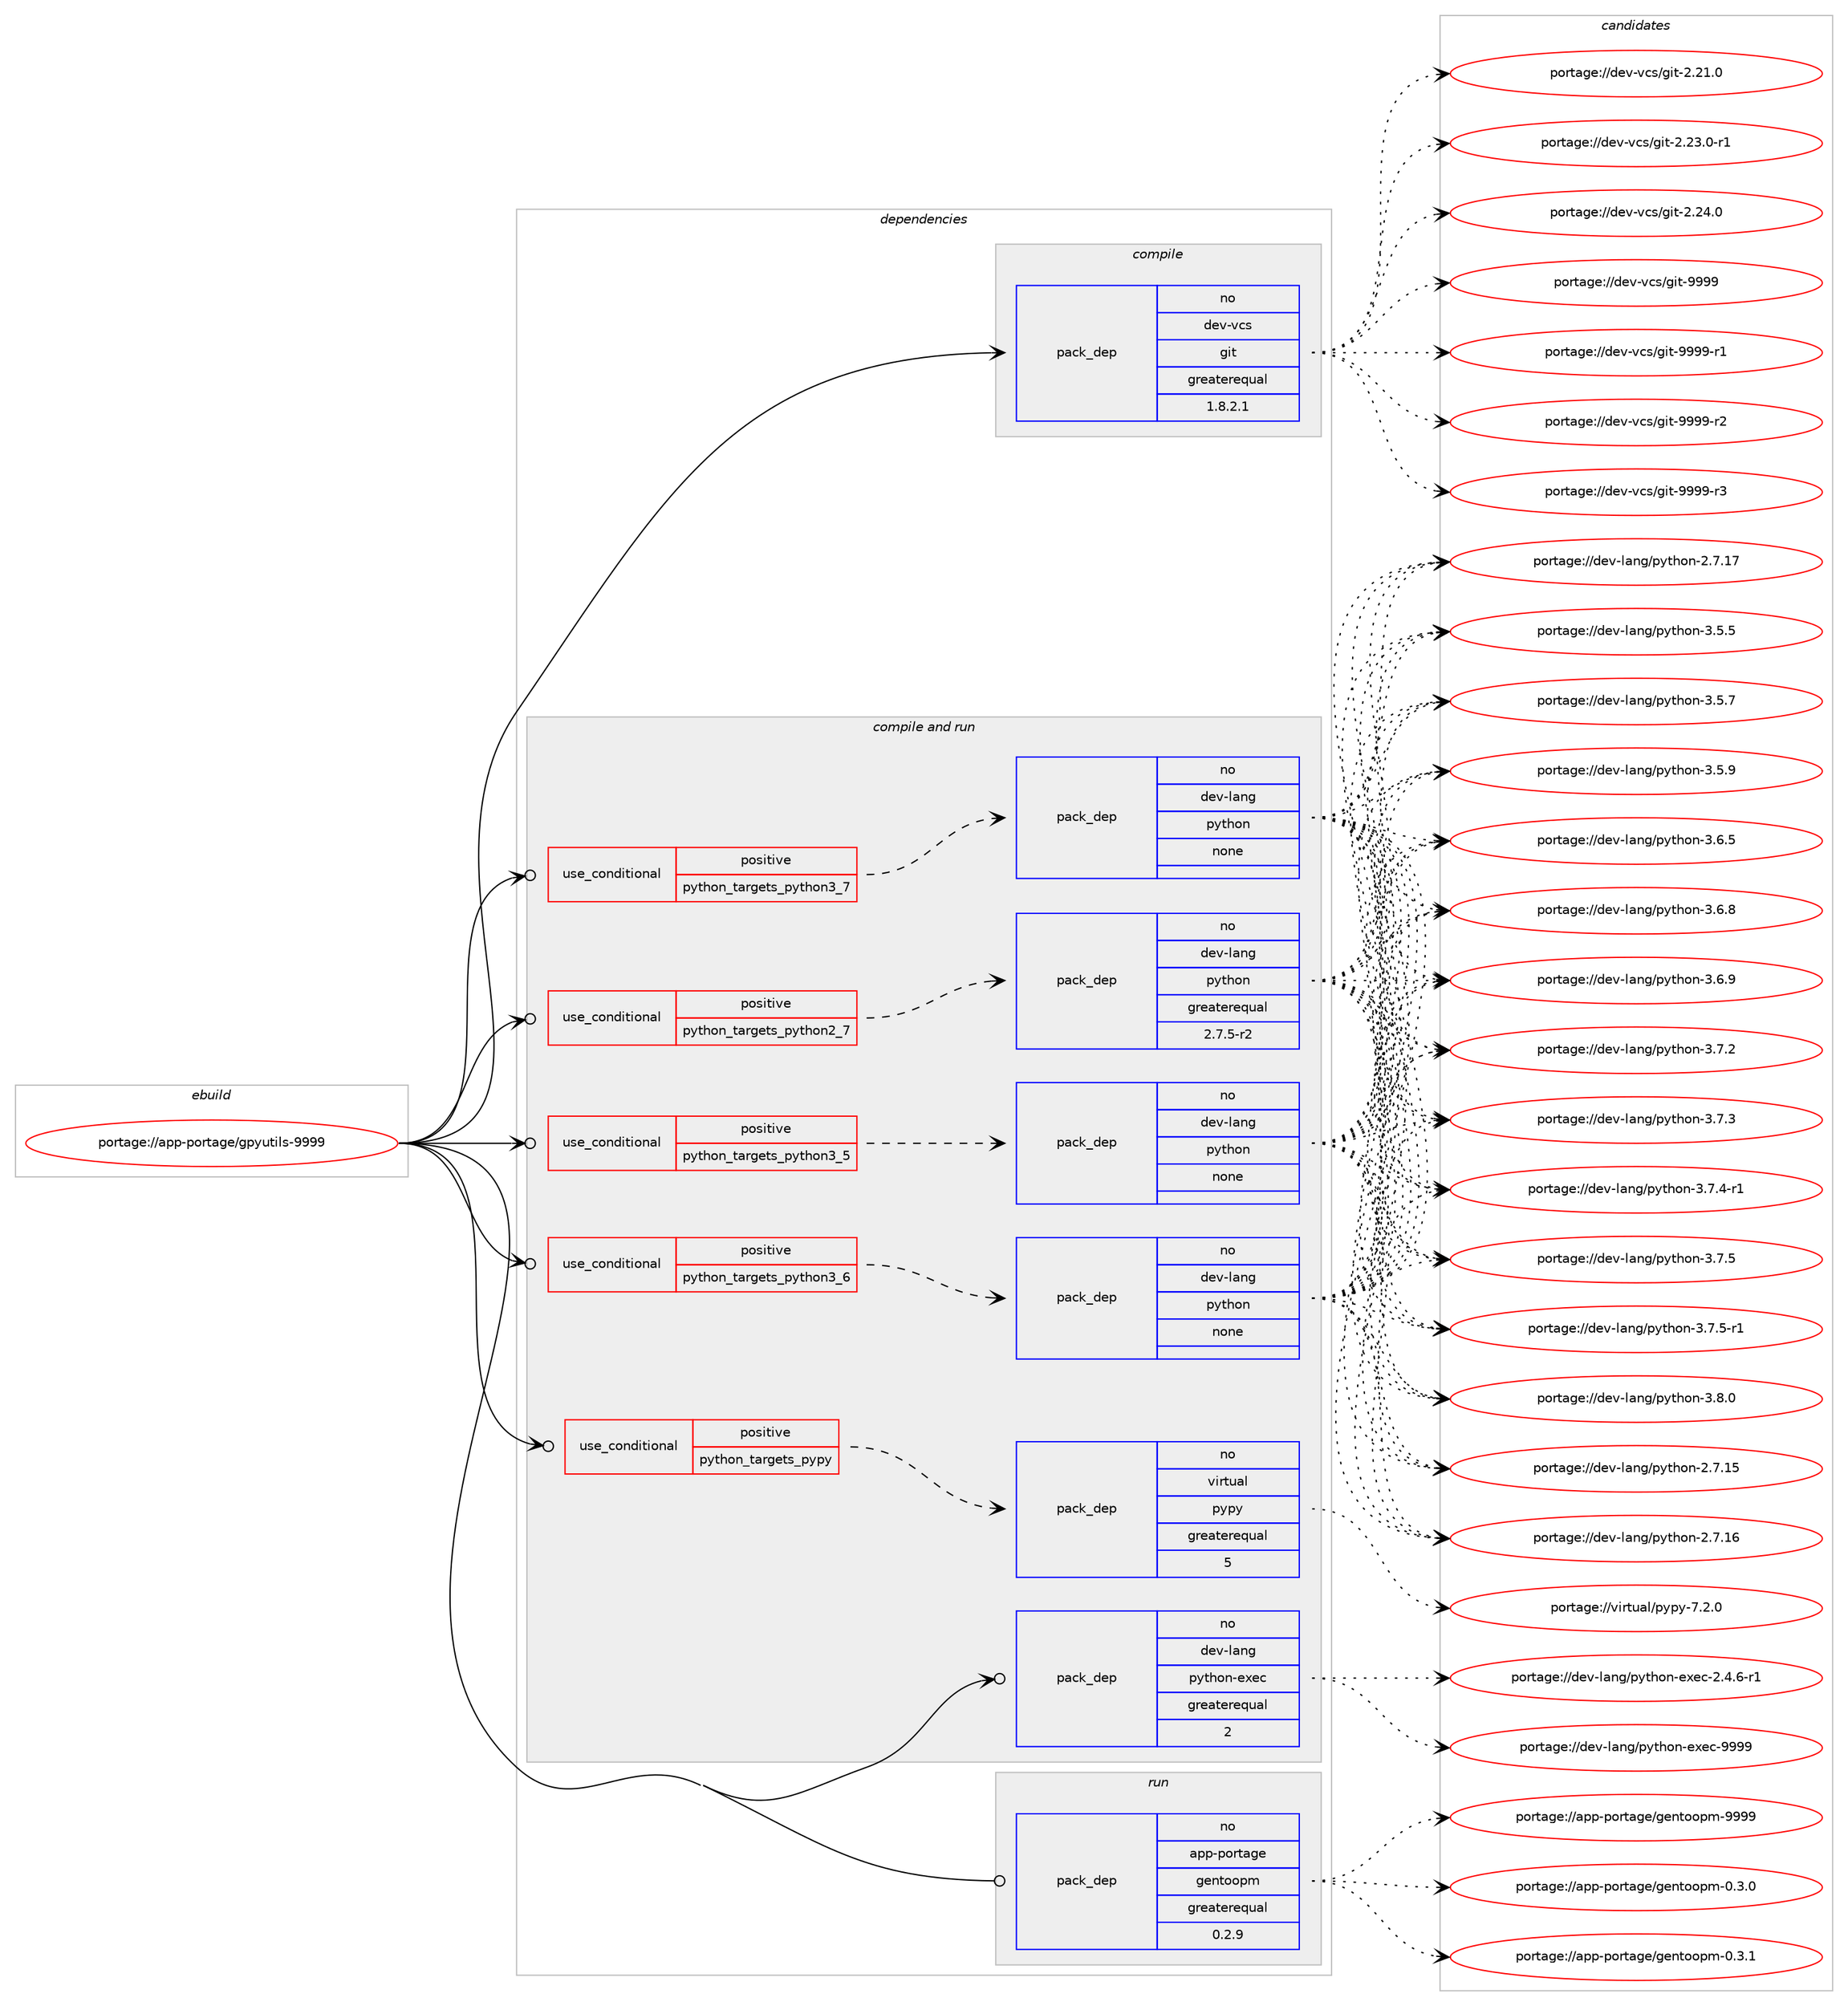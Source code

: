 digraph prolog {

# *************
# Graph options
# *************

newrank=true;
concentrate=true;
compound=true;
graph [rankdir=LR,fontname=Helvetica,fontsize=10,ranksep=1.5];#, ranksep=2.5, nodesep=0.2];
edge  [arrowhead=vee];
node  [fontname=Helvetica,fontsize=10];

# **********
# The ebuild
# **********

subgraph cluster_leftcol {
color=gray;
rank=same;
label=<<i>ebuild</i>>;
id [label="portage://app-portage/gpyutils-9999", color=red, width=4, href="../app-portage/gpyutils-9999.svg"];
}

# ****************
# The dependencies
# ****************

subgraph cluster_midcol {
color=gray;
label=<<i>dependencies</i>>;
subgraph cluster_compile {
fillcolor="#eeeeee";
style=filled;
label=<<i>compile</i>>;
subgraph pack30471 {
dependency41358 [label=<<TABLE BORDER="0" CELLBORDER="1" CELLSPACING="0" CELLPADDING="4" WIDTH="220"><TR><TD ROWSPAN="6" CELLPADDING="30">pack_dep</TD></TR><TR><TD WIDTH="110">no</TD></TR><TR><TD>dev-vcs</TD></TR><TR><TD>git</TD></TR><TR><TD>greaterequal</TD></TR><TR><TD>1.8.2.1</TD></TR></TABLE>>, shape=none, color=blue];
}
id:e -> dependency41358:w [weight=20,style="solid",arrowhead="vee"];
}
subgraph cluster_compileandrun {
fillcolor="#eeeeee";
style=filled;
label=<<i>compile and run</i>>;
subgraph cond10199 {
dependency41359 [label=<<TABLE BORDER="0" CELLBORDER="1" CELLSPACING="0" CELLPADDING="4"><TR><TD ROWSPAN="3" CELLPADDING="10">use_conditional</TD></TR><TR><TD>positive</TD></TR><TR><TD>python_targets_pypy</TD></TR></TABLE>>, shape=none, color=red];
subgraph pack30472 {
dependency41360 [label=<<TABLE BORDER="0" CELLBORDER="1" CELLSPACING="0" CELLPADDING="4" WIDTH="220"><TR><TD ROWSPAN="6" CELLPADDING="30">pack_dep</TD></TR><TR><TD WIDTH="110">no</TD></TR><TR><TD>virtual</TD></TR><TR><TD>pypy</TD></TR><TR><TD>greaterequal</TD></TR><TR><TD>5</TD></TR></TABLE>>, shape=none, color=blue];
}
dependency41359:e -> dependency41360:w [weight=20,style="dashed",arrowhead="vee"];
}
id:e -> dependency41359:w [weight=20,style="solid",arrowhead="odotvee"];
subgraph cond10200 {
dependency41361 [label=<<TABLE BORDER="0" CELLBORDER="1" CELLSPACING="0" CELLPADDING="4"><TR><TD ROWSPAN="3" CELLPADDING="10">use_conditional</TD></TR><TR><TD>positive</TD></TR><TR><TD>python_targets_python2_7</TD></TR></TABLE>>, shape=none, color=red];
subgraph pack30473 {
dependency41362 [label=<<TABLE BORDER="0" CELLBORDER="1" CELLSPACING="0" CELLPADDING="4" WIDTH="220"><TR><TD ROWSPAN="6" CELLPADDING="30">pack_dep</TD></TR><TR><TD WIDTH="110">no</TD></TR><TR><TD>dev-lang</TD></TR><TR><TD>python</TD></TR><TR><TD>greaterequal</TD></TR><TR><TD>2.7.5-r2</TD></TR></TABLE>>, shape=none, color=blue];
}
dependency41361:e -> dependency41362:w [weight=20,style="dashed",arrowhead="vee"];
}
id:e -> dependency41361:w [weight=20,style="solid",arrowhead="odotvee"];
subgraph cond10201 {
dependency41363 [label=<<TABLE BORDER="0" CELLBORDER="1" CELLSPACING="0" CELLPADDING="4"><TR><TD ROWSPAN="3" CELLPADDING="10">use_conditional</TD></TR><TR><TD>positive</TD></TR><TR><TD>python_targets_python3_5</TD></TR></TABLE>>, shape=none, color=red];
subgraph pack30474 {
dependency41364 [label=<<TABLE BORDER="0" CELLBORDER="1" CELLSPACING="0" CELLPADDING="4" WIDTH="220"><TR><TD ROWSPAN="6" CELLPADDING="30">pack_dep</TD></TR><TR><TD WIDTH="110">no</TD></TR><TR><TD>dev-lang</TD></TR><TR><TD>python</TD></TR><TR><TD>none</TD></TR><TR><TD></TD></TR></TABLE>>, shape=none, color=blue];
}
dependency41363:e -> dependency41364:w [weight=20,style="dashed",arrowhead="vee"];
}
id:e -> dependency41363:w [weight=20,style="solid",arrowhead="odotvee"];
subgraph cond10202 {
dependency41365 [label=<<TABLE BORDER="0" CELLBORDER="1" CELLSPACING="0" CELLPADDING="4"><TR><TD ROWSPAN="3" CELLPADDING="10">use_conditional</TD></TR><TR><TD>positive</TD></TR><TR><TD>python_targets_python3_6</TD></TR></TABLE>>, shape=none, color=red];
subgraph pack30475 {
dependency41366 [label=<<TABLE BORDER="0" CELLBORDER="1" CELLSPACING="0" CELLPADDING="4" WIDTH="220"><TR><TD ROWSPAN="6" CELLPADDING="30">pack_dep</TD></TR><TR><TD WIDTH="110">no</TD></TR><TR><TD>dev-lang</TD></TR><TR><TD>python</TD></TR><TR><TD>none</TD></TR><TR><TD></TD></TR></TABLE>>, shape=none, color=blue];
}
dependency41365:e -> dependency41366:w [weight=20,style="dashed",arrowhead="vee"];
}
id:e -> dependency41365:w [weight=20,style="solid",arrowhead="odotvee"];
subgraph cond10203 {
dependency41367 [label=<<TABLE BORDER="0" CELLBORDER="1" CELLSPACING="0" CELLPADDING="4"><TR><TD ROWSPAN="3" CELLPADDING="10">use_conditional</TD></TR><TR><TD>positive</TD></TR><TR><TD>python_targets_python3_7</TD></TR></TABLE>>, shape=none, color=red];
subgraph pack30476 {
dependency41368 [label=<<TABLE BORDER="0" CELLBORDER="1" CELLSPACING="0" CELLPADDING="4" WIDTH="220"><TR><TD ROWSPAN="6" CELLPADDING="30">pack_dep</TD></TR><TR><TD WIDTH="110">no</TD></TR><TR><TD>dev-lang</TD></TR><TR><TD>python</TD></TR><TR><TD>none</TD></TR><TR><TD></TD></TR></TABLE>>, shape=none, color=blue];
}
dependency41367:e -> dependency41368:w [weight=20,style="dashed",arrowhead="vee"];
}
id:e -> dependency41367:w [weight=20,style="solid",arrowhead="odotvee"];
subgraph pack30477 {
dependency41369 [label=<<TABLE BORDER="0" CELLBORDER="1" CELLSPACING="0" CELLPADDING="4" WIDTH="220"><TR><TD ROWSPAN="6" CELLPADDING="30">pack_dep</TD></TR><TR><TD WIDTH="110">no</TD></TR><TR><TD>dev-lang</TD></TR><TR><TD>python-exec</TD></TR><TR><TD>greaterequal</TD></TR><TR><TD>2</TD></TR></TABLE>>, shape=none, color=blue];
}
id:e -> dependency41369:w [weight=20,style="solid",arrowhead="odotvee"];
}
subgraph cluster_run {
fillcolor="#eeeeee";
style=filled;
label=<<i>run</i>>;
subgraph pack30478 {
dependency41370 [label=<<TABLE BORDER="0" CELLBORDER="1" CELLSPACING="0" CELLPADDING="4" WIDTH="220"><TR><TD ROWSPAN="6" CELLPADDING="30">pack_dep</TD></TR><TR><TD WIDTH="110">no</TD></TR><TR><TD>app-portage</TD></TR><TR><TD>gentoopm</TD></TR><TR><TD>greaterequal</TD></TR><TR><TD>0.2.9</TD></TR></TABLE>>, shape=none, color=blue];
}
id:e -> dependency41370:w [weight=20,style="solid",arrowhead="odot"];
}
}

# **************
# The candidates
# **************

subgraph cluster_choices {
rank=same;
color=gray;
label=<<i>candidates</i>>;

subgraph choice30471 {
color=black;
nodesep=1;
choiceportage10010111845118991154710310511645504650494648 [label="portage://dev-vcs/git-2.21.0", color=red, width=4,href="../dev-vcs/git-2.21.0.svg"];
choiceportage100101118451189911547103105116455046505146484511449 [label="portage://dev-vcs/git-2.23.0-r1", color=red, width=4,href="../dev-vcs/git-2.23.0-r1.svg"];
choiceportage10010111845118991154710310511645504650524648 [label="portage://dev-vcs/git-2.24.0", color=red, width=4,href="../dev-vcs/git-2.24.0.svg"];
choiceportage1001011184511899115471031051164557575757 [label="portage://dev-vcs/git-9999", color=red, width=4,href="../dev-vcs/git-9999.svg"];
choiceportage10010111845118991154710310511645575757574511449 [label="portage://dev-vcs/git-9999-r1", color=red, width=4,href="../dev-vcs/git-9999-r1.svg"];
choiceportage10010111845118991154710310511645575757574511450 [label="portage://dev-vcs/git-9999-r2", color=red, width=4,href="../dev-vcs/git-9999-r2.svg"];
choiceportage10010111845118991154710310511645575757574511451 [label="portage://dev-vcs/git-9999-r3", color=red, width=4,href="../dev-vcs/git-9999-r3.svg"];
dependency41358:e -> choiceportage10010111845118991154710310511645504650494648:w [style=dotted,weight="100"];
dependency41358:e -> choiceportage100101118451189911547103105116455046505146484511449:w [style=dotted,weight="100"];
dependency41358:e -> choiceportage10010111845118991154710310511645504650524648:w [style=dotted,weight="100"];
dependency41358:e -> choiceportage1001011184511899115471031051164557575757:w [style=dotted,weight="100"];
dependency41358:e -> choiceportage10010111845118991154710310511645575757574511449:w [style=dotted,weight="100"];
dependency41358:e -> choiceportage10010111845118991154710310511645575757574511450:w [style=dotted,weight="100"];
dependency41358:e -> choiceportage10010111845118991154710310511645575757574511451:w [style=dotted,weight="100"];
}
subgraph choice30472 {
color=black;
nodesep=1;
choiceportage1181051141161179710847112121112121455546504648 [label="portage://virtual/pypy-7.2.0", color=red, width=4,href="../virtual/pypy-7.2.0.svg"];
dependency41360:e -> choiceportage1181051141161179710847112121112121455546504648:w [style=dotted,weight="100"];
}
subgraph choice30473 {
color=black;
nodesep=1;
choiceportage10010111845108971101034711212111610411111045504655464953 [label="portage://dev-lang/python-2.7.15", color=red, width=4,href="../dev-lang/python-2.7.15.svg"];
choiceportage10010111845108971101034711212111610411111045504655464954 [label="portage://dev-lang/python-2.7.16", color=red, width=4,href="../dev-lang/python-2.7.16.svg"];
choiceportage10010111845108971101034711212111610411111045504655464955 [label="portage://dev-lang/python-2.7.17", color=red, width=4,href="../dev-lang/python-2.7.17.svg"];
choiceportage100101118451089711010347112121116104111110455146534653 [label="portage://dev-lang/python-3.5.5", color=red, width=4,href="../dev-lang/python-3.5.5.svg"];
choiceportage100101118451089711010347112121116104111110455146534655 [label="portage://dev-lang/python-3.5.7", color=red, width=4,href="../dev-lang/python-3.5.7.svg"];
choiceportage100101118451089711010347112121116104111110455146534657 [label="portage://dev-lang/python-3.5.9", color=red, width=4,href="../dev-lang/python-3.5.9.svg"];
choiceportage100101118451089711010347112121116104111110455146544653 [label="portage://dev-lang/python-3.6.5", color=red, width=4,href="../dev-lang/python-3.6.5.svg"];
choiceportage100101118451089711010347112121116104111110455146544656 [label="portage://dev-lang/python-3.6.8", color=red, width=4,href="../dev-lang/python-3.6.8.svg"];
choiceportage100101118451089711010347112121116104111110455146544657 [label="portage://dev-lang/python-3.6.9", color=red, width=4,href="../dev-lang/python-3.6.9.svg"];
choiceportage100101118451089711010347112121116104111110455146554650 [label="portage://dev-lang/python-3.7.2", color=red, width=4,href="../dev-lang/python-3.7.2.svg"];
choiceportage100101118451089711010347112121116104111110455146554651 [label="portage://dev-lang/python-3.7.3", color=red, width=4,href="../dev-lang/python-3.7.3.svg"];
choiceportage1001011184510897110103471121211161041111104551465546524511449 [label="portage://dev-lang/python-3.7.4-r1", color=red, width=4,href="../dev-lang/python-3.7.4-r1.svg"];
choiceportage100101118451089711010347112121116104111110455146554653 [label="portage://dev-lang/python-3.7.5", color=red, width=4,href="../dev-lang/python-3.7.5.svg"];
choiceportage1001011184510897110103471121211161041111104551465546534511449 [label="portage://dev-lang/python-3.7.5-r1", color=red, width=4,href="../dev-lang/python-3.7.5-r1.svg"];
choiceportage100101118451089711010347112121116104111110455146564648 [label="portage://dev-lang/python-3.8.0", color=red, width=4,href="../dev-lang/python-3.8.0.svg"];
dependency41362:e -> choiceportage10010111845108971101034711212111610411111045504655464953:w [style=dotted,weight="100"];
dependency41362:e -> choiceportage10010111845108971101034711212111610411111045504655464954:w [style=dotted,weight="100"];
dependency41362:e -> choiceportage10010111845108971101034711212111610411111045504655464955:w [style=dotted,weight="100"];
dependency41362:e -> choiceportage100101118451089711010347112121116104111110455146534653:w [style=dotted,weight="100"];
dependency41362:e -> choiceportage100101118451089711010347112121116104111110455146534655:w [style=dotted,weight="100"];
dependency41362:e -> choiceportage100101118451089711010347112121116104111110455146534657:w [style=dotted,weight="100"];
dependency41362:e -> choiceportage100101118451089711010347112121116104111110455146544653:w [style=dotted,weight="100"];
dependency41362:e -> choiceportage100101118451089711010347112121116104111110455146544656:w [style=dotted,weight="100"];
dependency41362:e -> choiceportage100101118451089711010347112121116104111110455146544657:w [style=dotted,weight="100"];
dependency41362:e -> choiceportage100101118451089711010347112121116104111110455146554650:w [style=dotted,weight="100"];
dependency41362:e -> choiceportage100101118451089711010347112121116104111110455146554651:w [style=dotted,weight="100"];
dependency41362:e -> choiceportage1001011184510897110103471121211161041111104551465546524511449:w [style=dotted,weight="100"];
dependency41362:e -> choiceportage100101118451089711010347112121116104111110455146554653:w [style=dotted,weight="100"];
dependency41362:e -> choiceportage1001011184510897110103471121211161041111104551465546534511449:w [style=dotted,weight="100"];
dependency41362:e -> choiceportage100101118451089711010347112121116104111110455146564648:w [style=dotted,weight="100"];
}
subgraph choice30474 {
color=black;
nodesep=1;
choiceportage10010111845108971101034711212111610411111045504655464953 [label="portage://dev-lang/python-2.7.15", color=red, width=4,href="../dev-lang/python-2.7.15.svg"];
choiceportage10010111845108971101034711212111610411111045504655464954 [label="portage://dev-lang/python-2.7.16", color=red, width=4,href="../dev-lang/python-2.7.16.svg"];
choiceportage10010111845108971101034711212111610411111045504655464955 [label="portage://dev-lang/python-2.7.17", color=red, width=4,href="../dev-lang/python-2.7.17.svg"];
choiceportage100101118451089711010347112121116104111110455146534653 [label="portage://dev-lang/python-3.5.5", color=red, width=4,href="../dev-lang/python-3.5.5.svg"];
choiceportage100101118451089711010347112121116104111110455146534655 [label="portage://dev-lang/python-3.5.7", color=red, width=4,href="../dev-lang/python-3.5.7.svg"];
choiceportage100101118451089711010347112121116104111110455146534657 [label="portage://dev-lang/python-3.5.9", color=red, width=4,href="../dev-lang/python-3.5.9.svg"];
choiceportage100101118451089711010347112121116104111110455146544653 [label="portage://dev-lang/python-3.6.5", color=red, width=4,href="../dev-lang/python-3.6.5.svg"];
choiceportage100101118451089711010347112121116104111110455146544656 [label="portage://dev-lang/python-3.6.8", color=red, width=4,href="../dev-lang/python-3.6.8.svg"];
choiceportage100101118451089711010347112121116104111110455146544657 [label="portage://dev-lang/python-3.6.9", color=red, width=4,href="../dev-lang/python-3.6.9.svg"];
choiceportage100101118451089711010347112121116104111110455146554650 [label="portage://dev-lang/python-3.7.2", color=red, width=4,href="../dev-lang/python-3.7.2.svg"];
choiceportage100101118451089711010347112121116104111110455146554651 [label="portage://dev-lang/python-3.7.3", color=red, width=4,href="../dev-lang/python-3.7.3.svg"];
choiceportage1001011184510897110103471121211161041111104551465546524511449 [label="portage://dev-lang/python-3.7.4-r1", color=red, width=4,href="../dev-lang/python-3.7.4-r1.svg"];
choiceportage100101118451089711010347112121116104111110455146554653 [label="portage://dev-lang/python-3.7.5", color=red, width=4,href="../dev-lang/python-3.7.5.svg"];
choiceportage1001011184510897110103471121211161041111104551465546534511449 [label="portage://dev-lang/python-3.7.5-r1", color=red, width=4,href="../dev-lang/python-3.7.5-r1.svg"];
choiceportage100101118451089711010347112121116104111110455146564648 [label="portage://dev-lang/python-3.8.0", color=red, width=4,href="../dev-lang/python-3.8.0.svg"];
dependency41364:e -> choiceportage10010111845108971101034711212111610411111045504655464953:w [style=dotted,weight="100"];
dependency41364:e -> choiceportage10010111845108971101034711212111610411111045504655464954:w [style=dotted,weight="100"];
dependency41364:e -> choiceportage10010111845108971101034711212111610411111045504655464955:w [style=dotted,weight="100"];
dependency41364:e -> choiceportage100101118451089711010347112121116104111110455146534653:w [style=dotted,weight="100"];
dependency41364:e -> choiceportage100101118451089711010347112121116104111110455146534655:w [style=dotted,weight="100"];
dependency41364:e -> choiceportage100101118451089711010347112121116104111110455146534657:w [style=dotted,weight="100"];
dependency41364:e -> choiceportage100101118451089711010347112121116104111110455146544653:w [style=dotted,weight="100"];
dependency41364:e -> choiceportage100101118451089711010347112121116104111110455146544656:w [style=dotted,weight="100"];
dependency41364:e -> choiceportage100101118451089711010347112121116104111110455146544657:w [style=dotted,weight="100"];
dependency41364:e -> choiceportage100101118451089711010347112121116104111110455146554650:w [style=dotted,weight="100"];
dependency41364:e -> choiceportage100101118451089711010347112121116104111110455146554651:w [style=dotted,weight="100"];
dependency41364:e -> choiceportage1001011184510897110103471121211161041111104551465546524511449:w [style=dotted,weight="100"];
dependency41364:e -> choiceportage100101118451089711010347112121116104111110455146554653:w [style=dotted,weight="100"];
dependency41364:e -> choiceportage1001011184510897110103471121211161041111104551465546534511449:w [style=dotted,weight="100"];
dependency41364:e -> choiceportage100101118451089711010347112121116104111110455146564648:w [style=dotted,weight="100"];
}
subgraph choice30475 {
color=black;
nodesep=1;
choiceportage10010111845108971101034711212111610411111045504655464953 [label="portage://dev-lang/python-2.7.15", color=red, width=4,href="../dev-lang/python-2.7.15.svg"];
choiceportage10010111845108971101034711212111610411111045504655464954 [label="portage://dev-lang/python-2.7.16", color=red, width=4,href="../dev-lang/python-2.7.16.svg"];
choiceportage10010111845108971101034711212111610411111045504655464955 [label="portage://dev-lang/python-2.7.17", color=red, width=4,href="../dev-lang/python-2.7.17.svg"];
choiceportage100101118451089711010347112121116104111110455146534653 [label="portage://dev-lang/python-3.5.5", color=red, width=4,href="../dev-lang/python-3.5.5.svg"];
choiceportage100101118451089711010347112121116104111110455146534655 [label="portage://dev-lang/python-3.5.7", color=red, width=4,href="../dev-lang/python-3.5.7.svg"];
choiceportage100101118451089711010347112121116104111110455146534657 [label="portage://dev-lang/python-3.5.9", color=red, width=4,href="../dev-lang/python-3.5.9.svg"];
choiceportage100101118451089711010347112121116104111110455146544653 [label="portage://dev-lang/python-3.6.5", color=red, width=4,href="../dev-lang/python-3.6.5.svg"];
choiceportage100101118451089711010347112121116104111110455146544656 [label="portage://dev-lang/python-3.6.8", color=red, width=4,href="../dev-lang/python-3.6.8.svg"];
choiceportage100101118451089711010347112121116104111110455146544657 [label="portage://dev-lang/python-3.6.9", color=red, width=4,href="../dev-lang/python-3.6.9.svg"];
choiceportage100101118451089711010347112121116104111110455146554650 [label="portage://dev-lang/python-3.7.2", color=red, width=4,href="../dev-lang/python-3.7.2.svg"];
choiceportage100101118451089711010347112121116104111110455146554651 [label="portage://dev-lang/python-3.7.3", color=red, width=4,href="../dev-lang/python-3.7.3.svg"];
choiceportage1001011184510897110103471121211161041111104551465546524511449 [label="portage://dev-lang/python-3.7.4-r1", color=red, width=4,href="../dev-lang/python-3.7.4-r1.svg"];
choiceportage100101118451089711010347112121116104111110455146554653 [label="portage://dev-lang/python-3.7.5", color=red, width=4,href="../dev-lang/python-3.7.5.svg"];
choiceportage1001011184510897110103471121211161041111104551465546534511449 [label="portage://dev-lang/python-3.7.5-r1", color=red, width=4,href="../dev-lang/python-3.7.5-r1.svg"];
choiceportage100101118451089711010347112121116104111110455146564648 [label="portage://dev-lang/python-3.8.0", color=red, width=4,href="../dev-lang/python-3.8.0.svg"];
dependency41366:e -> choiceportage10010111845108971101034711212111610411111045504655464953:w [style=dotted,weight="100"];
dependency41366:e -> choiceportage10010111845108971101034711212111610411111045504655464954:w [style=dotted,weight="100"];
dependency41366:e -> choiceportage10010111845108971101034711212111610411111045504655464955:w [style=dotted,weight="100"];
dependency41366:e -> choiceportage100101118451089711010347112121116104111110455146534653:w [style=dotted,weight="100"];
dependency41366:e -> choiceportage100101118451089711010347112121116104111110455146534655:w [style=dotted,weight="100"];
dependency41366:e -> choiceportage100101118451089711010347112121116104111110455146534657:w [style=dotted,weight="100"];
dependency41366:e -> choiceportage100101118451089711010347112121116104111110455146544653:w [style=dotted,weight="100"];
dependency41366:e -> choiceportage100101118451089711010347112121116104111110455146544656:w [style=dotted,weight="100"];
dependency41366:e -> choiceportage100101118451089711010347112121116104111110455146544657:w [style=dotted,weight="100"];
dependency41366:e -> choiceportage100101118451089711010347112121116104111110455146554650:w [style=dotted,weight="100"];
dependency41366:e -> choiceportage100101118451089711010347112121116104111110455146554651:w [style=dotted,weight="100"];
dependency41366:e -> choiceportage1001011184510897110103471121211161041111104551465546524511449:w [style=dotted,weight="100"];
dependency41366:e -> choiceportage100101118451089711010347112121116104111110455146554653:w [style=dotted,weight="100"];
dependency41366:e -> choiceportage1001011184510897110103471121211161041111104551465546534511449:w [style=dotted,weight="100"];
dependency41366:e -> choiceportage100101118451089711010347112121116104111110455146564648:w [style=dotted,weight="100"];
}
subgraph choice30476 {
color=black;
nodesep=1;
choiceportage10010111845108971101034711212111610411111045504655464953 [label="portage://dev-lang/python-2.7.15", color=red, width=4,href="../dev-lang/python-2.7.15.svg"];
choiceportage10010111845108971101034711212111610411111045504655464954 [label="portage://dev-lang/python-2.7.16", color=red, width=4,href="../dev-lang/python-2.7.16.svg"];
choiceportage10010111845108971101034711212111610411111045504655464955 [label="portage://dev-lang/python-2.7.17", color=red, width=4,href="../dev-lang/python-2.7.17.svg"];
choiceportage100101118451089711010347112121116104111110455146534653 [label="portage://dev-lang/python-3.5.5", color=red, width=4,href="../dev-lang/python-3.5.5.svg"];
choiceportage100101118451089711010347112121116104111110455146534655 [label="portage://dev-lang/python-3.5.7", color=red, width=4,href="../dev-lang/python-3.5.7.svg"];
choiceportage100101118451089711010347112121116104111110455146534657 [label="portage://dev-lang/python-3.5.9", color=red, width=4,href="../dev-lang/python-3.5.9.svg"];
choiceportage100101118451089711010347112121116104111110455146544653 [label="portage://dev-lang/python-3.6.5", color=red, width=4,href="../dev-lang/python-3.6.5.svg"];
choiceportage100101118451089711010347112121116104111110455146544656 [label="portage://dev-lang/python-3.6.8", color=red, width=4,href="../dev-lang/python-3.6.8.svg"];
choiceportage100101118451089711010347112121116104111110455146544657 [label="portage://dev-lang/python-3.6.9", color=red, width=4,href="../dev-lang/python-3.6.9.svg"];
choiceportage100101118451089711010347112121116104111110455146554650 [label="portage://dev-lang/python-3.7.2", color=red, width=4,href="../dev-lang/python-3.7.2.svg"];
choiceportage100101118451089711010347112121116104111110455146554651 [label="portage://dev-lang/python-3.7.3", color=red, width=4,href="../dev-lang/python-3.7.3.svg"];
choiceportage1001011184510897110103471121211161041111104551465546524511449 [label="portage://dev-lang/python-3.7.4-r1", color=red, width=4,href="../dev-lang/python-3.7.4-r1.svg"];
choiceportage100101118451089711010347112121116104111110455146554653 [label="portage://dev-lang/python-3.7.5", color=red, width=4,href="../dev-lang/python-3.7.5.svg"];
choiceportage1001011184510897110103471121211161041111104551465546534511449 [label="portage://dev-lang/python-3.7.5-r1", color=red, width=4,href="../dev-lang/python-3.7.5-r1.svg"];
choiceportage100101118451089711010347112121116104111110455146564648 [label="portage://dev-lang/python-3.8.0", color=red, width=4,href="../dev-lang/python-3.8.0.svg"];
dependency41368:e -> choiceportage10010111845108971101034711212111610411111045504655464953:w [style=dotted,weight="100"];
dependency41368:e -> choiceportage10010111845108971101034711212111610411111045504655464954:w [style=dotted,weight="100"];
dependency41368:e -> choiceportage10010111845108971101034711212111610411111045504655464955:w [style=dotted,weight="100"];
dependency41368:e -> choiceportage100101118451089711010347112121116104111110455146534653:w [style=dotted,weight="100"];
dependency41368:e -> choiceportage100101118451089711010347112121116104111110455146534655:w [style=dotted,weight="100"];
dependency41368:e -> choiceportage100101118451089711010347112121116104111110455146534657:w [style=dotted,weight="100"];
dependency41368:e -> choiceportage100101118451089711010347112121116104111110455146544653:w [style=dotted,weight="100"];
dependency41368:e -> choiceportage100101118451089711010347112121116104111110455146544656:w [style=dotted,weight="100"];
dependency41368:e -> choiceportage100101118451089711010347112121116104111110455146544657:w [style=dotted,weight="100"];
dependency41368:e -> choiceportage100101118451089711010347112121116104111110455146554650:w [style=dotted,weight="100"];
dependency41368:e -> choiceportage100101118451089711010347112121116104111110455146554651:w [style=dotted,weight="100"];
dependency41368:e -> choiceportage1001011184510897110103471121211161041111104551465546524511449:w [style=dotted,weight="100"];
dependency41368:e -> choiceportage100101118451089711010347112121116104111110455146554653:w [style=dotted,weight="100"];
dependency41368:e -> choiceportage1001011184510897110103471121211161041111104551465546534511449:w [style=dotted,weight="100"];
dependency41368:e -> choiceportage100101118451089711010347112121116104111110455146564648:w [style=dotted,weight="100"];
}
subgraph choice30477 {
color=black;
nodesep=1;
choiceportage10010111845108971101034711212111610411111045101120101994550465246544511449 [label="portage://dev-lang/python-exec-2.4.6-r1", color=red, width=4,href="../dev-lang/python-exec-2.4.6-r1.svg"];
choiceportage10010111845108971101034711212111610411111045101120101994557575757 [label="portage://dev-lang/python-exec-9999", color=red, width=4,href="../dev-lang/python-exec-9999.svg"];
dependency41369:e -> choiceportage10010111845108971101034711212111610411111045101120101994550465246544511449:w [style=dotted,weight="100"];
dependency41369:e -> choiceportage10010111845108971101034711212111610411111045101120101994557575757:w [style=dotted,weight="100"];
}
subgraph choice30478 {
color=black;
nodesep=1;
choiceportage97112112451121111141169710310147103101110116111111112109454846514648 [label="portage://app-portage/gentoopm-0.3.0", color=red, width=4,href="../app-portage/gentoopm-0.3.0.svg"];
choiceportage97112112451121111141169710310147103101110116111111112109454846514649 [label="portage://app-portage/gentoopm-0.3.1", color=red, width=4,href="../app-portage/gentoopm-0.3.1.svg"];
choiceportage971121124511211111411697103101471031011101161111111121094557575757 [label="portage://app-portage/gentoopm-9999", color=red, width=4,href="../app-portage/gentoopm-9999.svg"];
dependency41370:e -> choiceportage97112112451121111141169710310147103101110116111111112109454846514648:w [style=dotted,weight="100"];
dependency41370:e -> choiceportage97112112451121111141169710310147103101110116111111112109454846514649:w [style=dotted,weight="100"];
dependency41370:e -> choiceportage971121124511211111411697103101471031011101161111111121094557575757:w [style=dotted,weight="100"];
}
}

}

